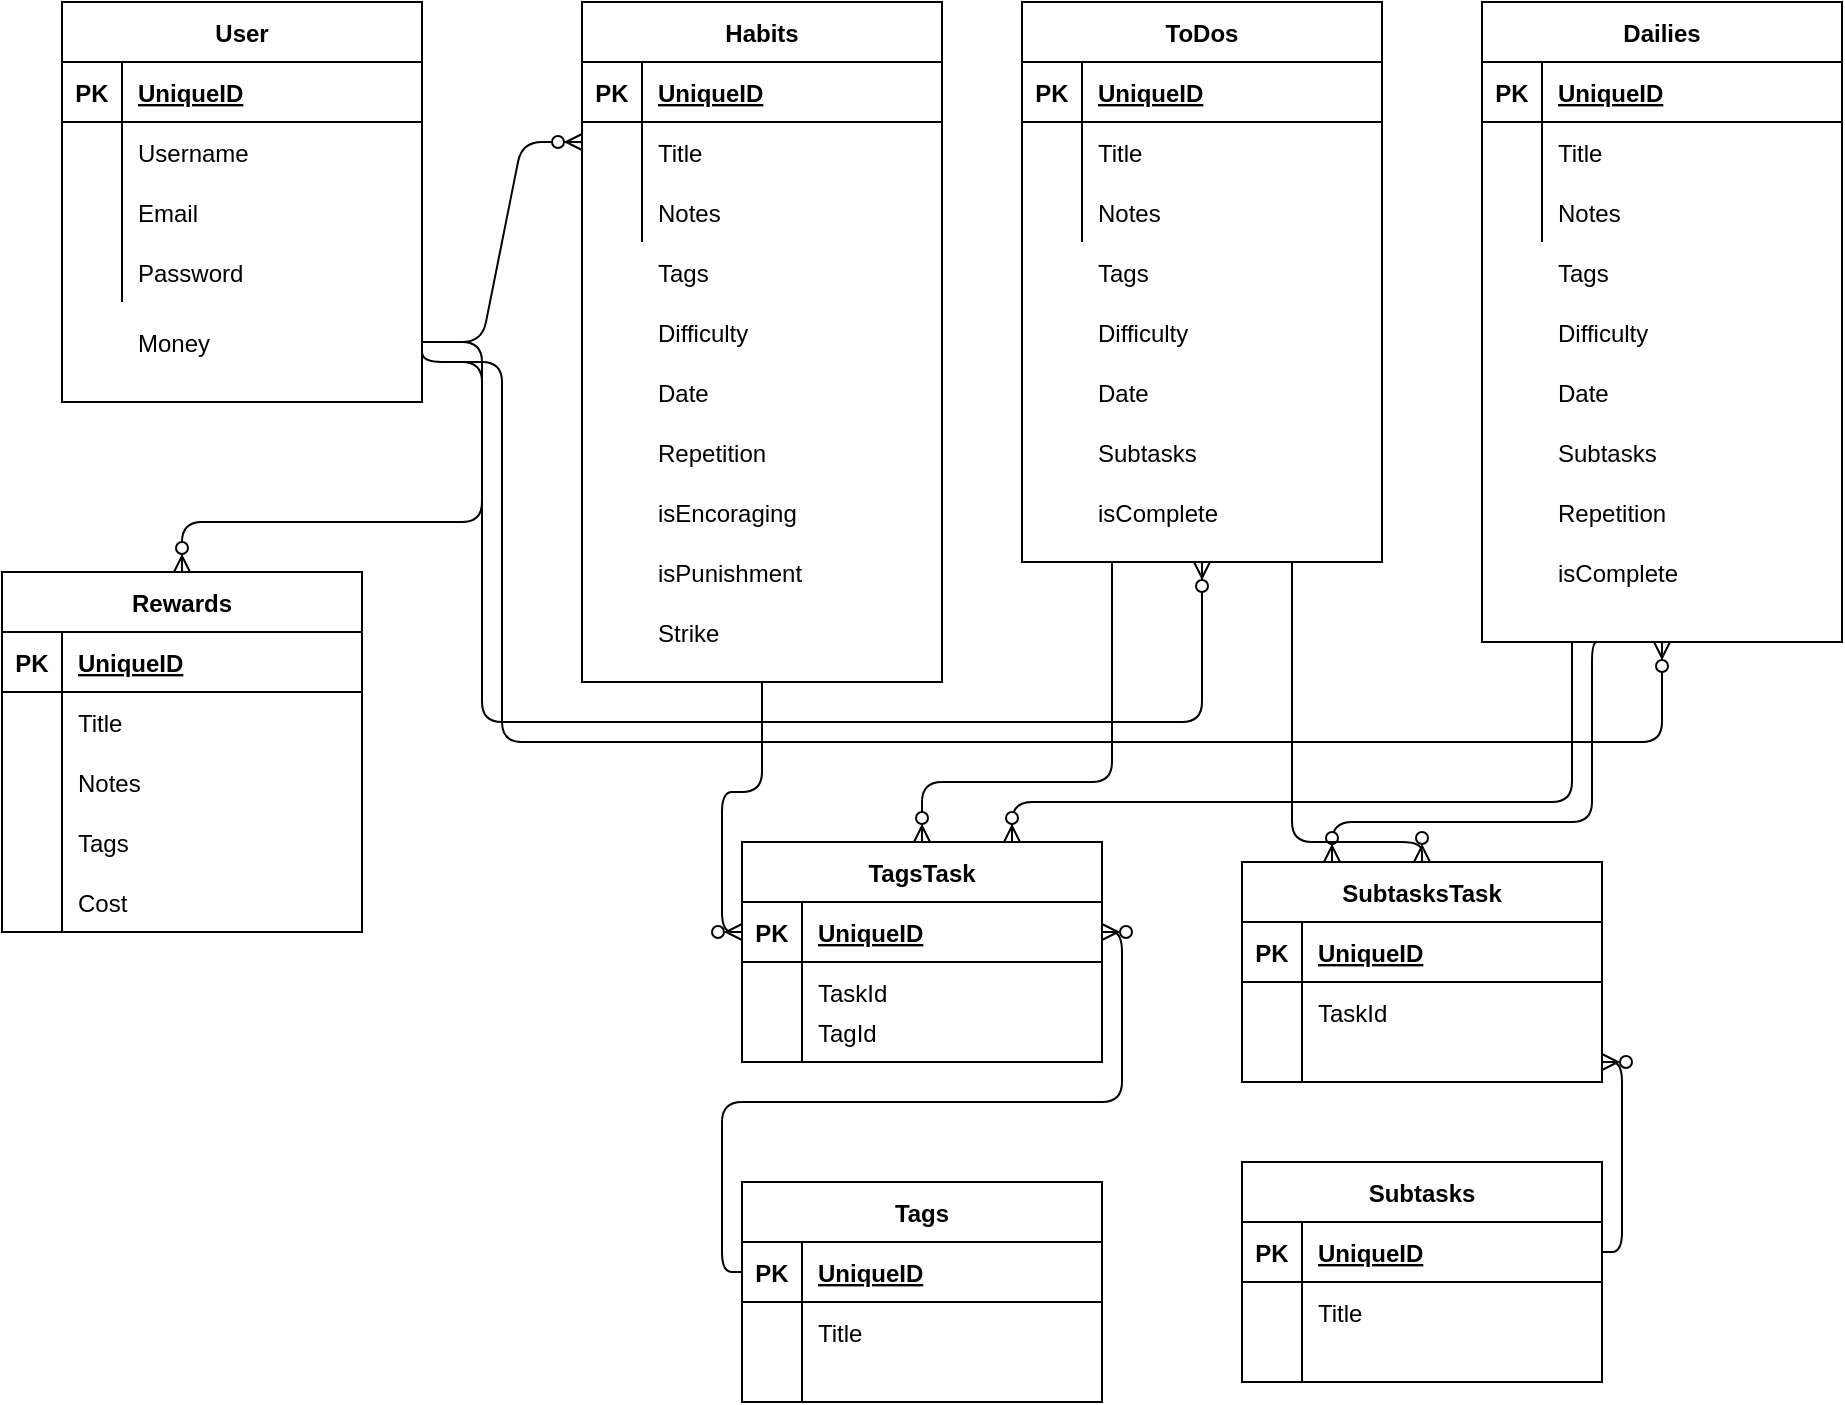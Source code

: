 <mxfile version="15.1.4" type="device"><diagram id="wTU0e4hiT7b5W0igE211" name="Page-1"><mxGraphModel dx="1483" dy="699" grid="1" gridSize="10" guides="1" tooltips="1" connect="1" arrows="1" fold="1" page="1" pageScale="1" pageWidth="827" pageHeight="1169" math="0" shadow="0"><root><mxCell id="0"/><mxCell id="1" parent="0"/><mxCell id="xA_ll0Mt6raXGw2elBal-6" value="User" style="shape=table;startSize=30;container=1;collapsible=1;childLayout=tableLayout;fixedRows=1;rowLines=0;fontStyle=1;align=center;resizeLast=1;" vertex="1" parent="1"><mxGeometry x="40" y="120" width="180" height="200" as="geometry"/></mxCell><mxCell id="xA_ll0Mt6raXGw2elBal-7" value="" style="shape=partialRectangle;collapsible=0;dropTarget=0;pointerEvents=0;fillColor=none;top=0;left=0;bottom=1;right=0;points=[[0,0.5],[1,0.5]];portConstraint=eastwest;" vertex="1" parent="xA_ll0Mt6raXGw2elBal-6"><mxGeometry y="30" width="180" height="30" as="geometry"/></mxCell><mxCell id="xA_ll0Mt6raXGw2elBal-8" value="PK" style="shape=partialRectangle;connectable=0;fillColor=none;top=0;left=0;bottom=0;right=0;fontStyle=1;overflow=hidden;" vertex="1" parent="xA_ll0Mt6raXGw2elBal-7"><mxGeometry width="30" height="30" as="geometry"/></mxCell><mxCell id="xA_ll0Mt6raXGw2elBal-9" value="UniqueID" style="shape=partialRectangle;connectable=0;fillColor=none;top=0;left=0;bottom=0;right=0;align=left;spacingLeft=6;fontStyle=5;overflow=hidden;" vertex="1" parent="xA_ll0Mt6raXGw2elBal-7"><mxGeometry x="30" width="150" height="30" as="geometry"/></mxCell><mxCell id="xA_ll0Mt6raXGw2elBal-10" value="" style="shape=partialRectangle;collapsible=0;dropTarget=0;pointerEvents=0;fillColor=none;top=0;left=0;bottom=0;right=0;points=[[0,0.5],[1,0.5]];portConstraint=eastwest;" vertex="1" parent="xA_ll0Mt6raXGw2elBal-6"><mxGeometry y="60" width="180" height="30" as="geometry"/></mxCell><mxCell id="xA_ll0Mt6raXGw2elBal-11" value="" style="shape=partialRectangle;connectable=0;fillColor=none;top=0;left=0;bottom=0;right=0;editable=1;overflow=hidden;" vertex="1" parent="xA_ll0Mt6raXGw2elBal-10"><mxGeometry width="30" height="30" as="geometry"/></mxCell><mxCell id="xA_ll0Mt6raXGw2elBal-12" value="Username" style="shape=partialRectangle;connectable=0;fillColor=none;top=0;left=0;bottom=0;right=0;align=left;spacingLeft=6;overflow=hidden;" vertex="1" parent="xA_ll0Mt6raXGw2elBal-10"><mxGeometry x="30" width="150" height="30" as="geometry"/></mxCell><mxCell id="xA_ll0Mt6raXGw2elBal-13" value="" style="shape=partialRectangle;collapsible=0;dropTarget=0;pointerEvents=0;fillColor=none;top=0;left=0;bottom=0;right=0;points=[[0,0.5],[1,0.5]];portConstraint=eastwest;" vertex="1" parent="xA_ll0Mt6raXGw2elBal-6"><mxGeometry y="90" width="180" height="30" as="geometry"/></mxCell><mxCell id="xA_ll0Mt6raXGw2elBal-14" value="" style="shape=partialRectangle;connectable=0;fillColor=none;top=0;left=0;bottom=0;right=0;editable=1;overflow=hidden;" vertex="1" parent="xA_ll0Mt6raXGw2elBal-13"><mxGeometry width="30" height="30" as="geometry"/></mxCell><mxCell id="xA_ll0Mt6raXGw2elBal-15" value="Email" style="shape=partialRectangle;connectable=0;fillColor=none;top=0;left=0;bottom=0;right=0;align=left;spacingLeft=6;overflow=hidden;" vertex="1" parent="xA_ll0Mt6raXGw2elBal-13"><mxGeometry x="30" width="150" height="30" as="geometry"/></mxCell><mxCell id="xA_ll0Mt6raXGw2elBal-16" value="" style="shape=partialRectangle;collapsible=0;dropTarget=0;pointerEvents=0;fillColor=none;top=0;left=0;bottom=0;right=0;points=[[0,0.5],[1,0.5]];portConstraint=eastwest;" vertex="1" parent="xA_ll0Mt6raXGw2elBal-6"><mxGeometry y="120" width="180" height="30" as="geometry"/></mxCell><mxCell id="xA_ll0Mt6raXGw2elBal-17" value="" style="shape=partialRectangle;connectable=0;fillColor=none;top=0;left=0;bottom=0;right=0;editable=1;overflow=hidden;" vertex="1" parent="xA_ll0Mt6raXGw2elBal-16"><mxGeometry width="30" height="30" as="geometry"/></mxCell><mxCell id="xA_ll0Mt6raXGw2elBal-18" value="Password" style="shape=partialRectangle;connectable=0;fillColor=none;top=0;left=0;bottom=0;right=0;align=left;spacingLeft=6;overflow=hidden;" vertex="1" parent="xA_ll0Mt6raXGw2elBal-16"><mxGeometry x="30" width="150" height="30" as="geometry"/></mxCell><mxCell id="xA_ll0Mt6raXGw2elBal-20" value="Rewards" style="shape=table;startSize=30;container=1;collapsible=1;childLayout=tableLayout;fixedRows=1;rowLines=0;fontStyle=1;align=center;resizeLast=1;" vertex="1" parent="1"><mxGeometry x="10" y="405" width="180" height="180" as="geometry"/></mxCell><mxCell id="xA_ll0Mt6raXGw2elBal-21" value="" style="shape=partialRectangle;collapsible=0;dropTarget=0;pointerEvents=0;fillColor=none;top=0;left=0;bottom=1;right=0;points=[[0,0.5],[1,0.5]];portConstraint=eastwest;" vertex="1" parent="xA_ll0Mt6raXGw2elBal-20"><mxGeometry y="30" width="180" height="30" as="geometry"/></mxCell><mxCell id="xA_ll0Mt6raXGw2elBal-22" value="PK" style="shape=partialRectangle;connectable=0;fillColor=none;top=0;left=0;bottom=0;right=0;fontStyle=1;overflow=hidden;" vertex="1" parent="xA_ll0Mt6raXGw2elBal-21"><mxGeometry width="30" height="30" as="geometry"/></mxCell><mxCell id="xA_ll0Mt6raXGw2elBal-23" value="UniqueID" style="shape=partialRectangle;connectable=0;fillColor=none;top=0;left=0;bottom=0;right=0;align=left;spacingLeft=6;fontStyle=5;overflow=hidden;" vertex="1" parent="xA_ll0Mt6raXGw2elBal-21"><mxGeometry x="30" width="150" height="30" as="geometry"/></mxCell><mxCell id="xA_ll0Mt6raXGw2elBal-24" value="" style="shape=partialRectangle;collapsible=0;dropTarget=0;pointerEvents=0;fillColor=none;top=0;left=0;bottom=0;right=0;points=[[0,0.5],[1,0.5]];portConstraint=eastwest;" vertex="1" parent="xA_ll0Mt6raXGw2elBal-20"><mxGeometry y="60" width="180" height="30" as="geometry"/></mxCell><mxCell id="xA_ll0Mt6raXGw2elBal-25" value="" style="shape=partialRectangle;connectable=0;fillColor=none;top=0;left=0;bottom=0;right=0;editable=1;overflow=hidden;" vertex="1" parent="xA_ll0Mt6raXGw2elBal-24"><mxGeometry width="30" height="30" as="geometry"/></mxCell><mxCell id="xA_ll0Mt6raXGw2elBal-26" value="Title" style="shape=partialRectangle;connectable=0;fillColor=none;top=0;left=0;bottom=0;right=0;align=left;spacingLeft=6;overflow=hidden;" vertex="1" parent="xA_ll0Mt6raXGw2elBal-24"><mxGeometry x="30" width="150" height="30" as="geometry"/></mxCell><mxCell id="xA_ll0Mt6raXGw2elBal-27" value="" style="shape=partialRectangle;collapsible=0;dropTarget=0;pointerEvents=0;fillColor=none;top=0;left=0;bottom=0;right=0;points=[[0,0.5],[1,0.5]];portConstraint=eastwest;" vertex="1" parent="xA_ll0Mt6raXGw2elBal-20"><mxGeometry y="90" width="180" height="30" as="geometry"/></mxCell><mxCell id="xA_ll0Mt6raXGw2elBal-28" value="" style="shape=partialRectangle;connectable=0;fillColor=none;top=0;left=0;bottom=0;right=0;editable=1;overflow=hidden;" vertex="1" parent="xA_ll0Mt6raXGw2elBal-27"><mxGeometry width="30" height="30" as="geometry"/></mxCell><mxCell id="xA_ll0Mt6raXGw2elBal-29" value="Notes" style="shape=partialRectangle;connectable=0;fillColor=none;top=0;left=0;bottom=0;right=0;align=left;spacingLeft=6;overflow=hidden;" vertex="1" parent="xA_ll0Mt6raXGw2elBal-27"><mxGeometry x="30" width="150" height="30" as="geometry"/></mxCell><mxCell id="xA_ll0Mt6raXGw2elBal-30" value="" style="shape=partialRectangle;collapsible=0;dropTarget=0;pointerEvents=0;fillColor=none;top=0;left=0;bottom=0;right=0;points=[[0,0.5],[1,0.5]];portConstraint=eastwest;" vertex="1" parent="xA_ll0Mt6raXGw2elBal-20"><mxGeometry y="120" width="180" height="30" as="geometry"/></mxCell><mxCell id="xA_ll0Mt6raXGw2elBal-31" value="" style="shape=partialRectangle;connectable=0;fillColor=none;top=0;left=0;bottom=0;right=0;editable=1;overflow=hidden;" vertex="1" parent="xA_ll0Mt6raXGw2elBal-30"><mxGeometry width="30" height="30" as="geometry"/></mxCell><mxCell id="xA_ll0Mt6raXGw2elBal-32" value="Tags" style="shape=partialRectangle;connectable=0;fillColor=none;top=0;left=0;bottom=0;right=0;align=left;spacingLeft=6;overflow=hidden;" vertex="1" parent="xA_ll0Mt6raXGw2elBal-30"><mxGeometry x="30" width="150" height="30" as="geometry"/></mxCell><mxCell id="xA_ll0Mt6raXGw2elBal-44" value="" style="shape=partialRectangle;collapsible=0;dropTarget=0;pointerEvents=0;fillColor=none;top=0;left=0;bottom=0;right=0;points=[[0,0.5],[1,0.5]];portConstraint=eastwest;" vertex="1" parent="xA_ll0Mt6raXGw2elBal-20"><mxGeometry y="150" width="180" height="30" as="geometry"/></mxCell><mxCell id="xA_ll0Mt6raXGw2elBal-45" value="" style="shape=partialRectangle;connectable=0;fillColor=none;top=0;left=0;bottom=0;right=0;editable=1;overflow=hidden;" vertex="1" parent="xA_ll0Mt6raXGw2elBal-44"><mxGeometry width="30" height="30" as="geometry"/></mxCell><mxCell id="xA_ll0Mt6raXGw2elBal-46" value="Cost" style="shape=partialRectangle;connectable=0;fillColor=none;top=0;left=0;bottom=0;right=0;align=left;spacingLeft=6;overflow=hidden;" vertex="1" parent="xA_ll0Mt6raXGw2elBal-44"><mxGeometry x="30" width="150" height="30" as="geometry"/></mxCell><mxCell id="xA_ll0Mt6raXGw2elBal-34" value="ToDos" style="shape=table;startSize=30;container=1;collapsible=1;childLayout=tableLayout;fixedRows=1;rowLines=0;fontStyle=1;align=center;resizeLast=1;" vertex="1" parent="1"><mxGeometry x="520" y="120" width="180" height="280" as="geometry"/></mxCell><mxCell id="xA_ll0Mt6raXGw2elBal-35" value="" style="shape=partialRectangle;collapsible=0;dropTarget=0;pointerEvents=0;fillColor=none;top=0;left=0;bottom=1;right=0;points=[[0,0.5],[1,0.5]];portConstraint=eastwest;" vertex="1" parent="xA_ll0Mt6raXGw2elBal-34"><mxGeometry y="30" width="180" height="30" as="geometry"/></mxCell><mxCell id="xA_ll0Mt6raXGw2elBal-36" value="PK" style="shape=partialRectangle;connectable=0;fillColor=none;top=0;left=0;bottom=0;right=0;fontStyle=1;overflow=hidden;" vertex="1" parent="xA_ll0Mt6raXGw2elBal-35"><mxGeometry width="30" height="30" as="geometry"/></mxCell><mxCell id="xA_ll0Mt6raXGw2elBal-37" value="UniqueID" style="shape=partialRectangle;connectable=0;fillColor=none;top=0;left=0;bottom=0;right=0;align=left;spacingLeft=6;fontStyle=5;overflow=hidden;" vertex="1" parent="xA_ll0Mt6raXGw2elBal-35"><mxGeometry x="30" width="150" height="30" as="geometry"/></mxCell><mxCell id="xA_ll0Mt6raXGw2elBal-38" value="" style="shape=partialRectangle;collapsible=0;dropTarget=0;pointerEvents=0;fillColor=none;top=0;left=0;bottom=0;right=0;points=[[0,0.5],[1,0.5]];portConstraint=eastwest;" vertex="1" parent="xA_ll0Mt6raXGw2elBal-34"><mxGeometry y="60" width="180" height="30" as="geometry"/></mxCell><mxCell id="xA_ll0Mt6raXGw2elBal-39" value="" style="shape=partialRectangle;connectable=0;fillColor=none;top=0;left=0;bottom=0;right=0;editable=1;overflow=hidden;" vertex="1" parent="xA_ll0Mt6raXGw2elBal-38"><mxGeometry width="30" height="30" as="geometry"/></mxCell><mxCell id="xA_ll0Mt6raXGw2elBal-40" value="Title" style="shape=partialRectangle;connectable=0;fillColor=none;top=0;left=0;bottom=0;right=0;align=left;spacingLeft=6;overflow=hidden;" vertex="1" parent="xA_ll0Mt6raXGw2elBal-38"><mxGeometry x="30" width="150" height="30" as="geometry"/></mxCell><mxCell id="xA_ll0Mt6raXGw2elBal-41" value="" style="shape=partialRectangle;collapsible=0;dropTarget=0;pointerEvents=0;fillColor=none;top=0;left=0;bottom=0;right=0;points=[[0,0.5],[1,0.5]];portConstraint=eastwest;" vertex="1" parent="xA_ll0Mt6raXGw2elBal-34"><mxGeometry y="90" width="180" height="30" as="geometry"/></mxCell><mxCell id="xA_ll0Mt6raXGw2elBal-42" value="" style="shape=partialRectangle;connectable=0;fillColor=none;top=0;left=0;bottom=0;right=0;editable=1;overflow=hidden;" vertex="1" parent="xA_ll0Mt6raXGw2elBal-41"><mxGeometry width="30" height="30" as="geometry"/></mxCell><mxCell id="xA_ll0Mt6raXGw2elBal-43" value="Notes" style="shape=partialRectangle;connectable=0;fillColor=none;top=0;left=0;bottom=0;right=0;align=left;spacingLeft=6;overflow=hidden;" vertex="1" parent="xA_ll0Mt6raXGw2elBal-41"><mxGeometry x="30" width="150" height="30" as="geometry"/></mxCell><mxCell id="xA_ll0Mt6raXGw2elBal-48" value="Tags" style="shape=partialRectangle;connectable=0;fillColor=none;top=0;left=0;bottom=0;right=0;align=left;spacingLeft=6;overflow=hidden;" vertex="1" parent="1"><mxGeometry x="550" y="240" width="150" height="30" as="geometry"/></mxCell><mxCell id="xA_ll0Mt6raXGw2elBal-49" value="Difficulty" style="shape=partialRectangle;connectable=0;fillColor=none;top=0;left=0;bottom=0;right=0;align=left;spacingLeft=6;overflow=hidden;" vertex="1" parent="1"><mxGeometry x="550" y="270" width="150" height="30" as="geometry"/></mxCell><mxCell id="xA_ll0Mt6raXGw2elBal-50" value="Date" style="shape=partialRectangle;connectable=0;fillColor=none;top=0;left=0;bottom=0;right=0;align=left;spacingLeft=6;overflow=hidden;" vertex="1" parent="1"><mxGeometry x="550" y="300" width="150" height="30" as="geometry"/></mxCell><mxCell id="xA_ll0Mt6raXGw2elBal-51" value="Subtasks" style="shape=partialRectangle;connectable=0;fillColor=none;top=0;left=0;bottom=0;right=0;align=left;spacingLeft=6;overflow=hidden;" vertex="1" parent="1"><mxGeometry x="550" y="330" width="150" height="30" as="geometry"/></mxCell><mxCell id="xA_ll0Mt6raXGw2elBal-52" value="Dailies" style="shape=table;startSize=30;container=1;collapsible=1;childLayout=tableLayout;fixedRows=1;rowLines=0;fontStyle=1;align=center;resizeLast=1;" vertex="1" parent="1"><mxGeometry x="750" y="120" width="180" height="320" as="geometry"/></mxCell><mxCell id="xA_ll0Mt6raXGw2elBal-53" value="" style="shape=partialRectangle;collapsible=0;dropTarget=0;pointerEvents=0;fillColor=none;top=0;left=0;bottom=1;right=0;points=[[0,0.5],[1,0.5]];portConstraint=eastwest;" vertex="1" parent="xA_ll0Mt6raXGw2elBal-52"><mxGeometry y="30" width="180" height="30" as="geometry"/></mxCell><mxCell id="xA_ll0Mt6raXGw2elBal-54" value="PK" style="shape=partialRectangle;connectable=0;fillColor=none;top=0;left=0;bottom=0;right=0;fontStyle=1;overflow=hidden;" vertex="1" parent="xA_ll0Mt6raXGw2elBal-53"><mxGeometry width="30" height="30" as="geometry"/></mxCell><mxCell id="xA_ll0Mt6raXGw2elBal-55" value="UniqueID" style="shape=partialRectangle;connectable=0;fillColor=none;top=0;left=0;bottom=0;right=0;align=left;spacingLeft=6;fontStyle=5;overflow=hidden;" vertex="1" parent="xA_ll0Mt6raXGw2elBal-53"><mxGeometry x="30" width="150" height="30" as="geometry"/></mxCell><mxCell id="xA_ll0Mt6raXGw2elBal-56" value="" style="shape=partialRectangle;collapsible=0;dropTarget=0;pointerEvents=0;fillColor=none;top=0;left=0;bottom=0;right=0;points=[[0,0.5],[1,0.5]];portConstraint=eastwest;" vertex="1" parent="xA_ll0Mt6raXGw2elBal-52"><mxGeometry y="60" width="180" height="30" as="geometry"/></mxCell><mxCell id="xA_ll0Mt6raXGw2elBal-57" value="" style="shape=partialRectangle;connectable=0;fillColor=none;top=0;left=0;bottom=0;right=0;editable=1;overflow=hidden;" vertex="1" parent="xA_ll0Mt6raXGw2elBal-56"><mxGeometry width="30" height="30" as="geometry"/></mxCell><mxCell id="xA_ll0Mt6raXGw2elBal-58" value="Title" style="shape=partialRectangle;connectable=0;fillColor=none;top=0;left=0;bottom=0;right=0;align=left;spacingLeft=6;overflow=hidden;" vertex="1" parent="xA_ll0Mt6raXGw2elBal-56"><mxGeometry x="30" width="150" height="30" as="geometry"/></mxCell><mxCell id="xA_ll0Mt6raXGw2elBal-59" value="" style="shape=partialRectangle;collapsible=0;dropTarget=0;pointerEvents=0;fillColor=none;top=0;left=0;bottom=0;right=0;points=[[0,0.5],[1,0.5]];portConstraint=eastwest;" vertex="1" parent="xA_ll0Mt6raXGw2elBal-52"><mxGeometry y="90" width="180" height="30" as="geometry"/></mxCell><mxCell id="xA_ll0Mt6raXGw2elBal-60" value="" style="shape=partialRectangle;connectable=0;fillColor=none;top=0;left=0;bottom=0;right=0;editable=1;overflow=hidden;" vertex="1" parent="xA_ll0Mt6raXGw2elBal-59"><mxGeometry width="30" height="30" as="geometry"/></mxCell><mxCell id="xA_ll0Mt6raXGw2elBal-61" value="Notes" style="shape=partialRectangle;connectable=0;fillColor=none;top=0;left=0;bottom=0;right=0;align=left;spacingLeft=6;overflow=hidden;" vertex="1" parent="xA_ll0Mt6raXGw2elBal-59"><mxGeometry x="30" width="150" height="30" as="geometry"/></mxCell><mxCell id="xA_ll0Mt6raXGw2elBal-62" value="Tags" style="shape=partialRectangle;connectable=0;fillColor=none;top=0;left=0;bottom=0;right=0;align=left;spacingLeft=6;overflow=hidden;" vertex="1" parent="1"><mxGeometry x="780" y="240" width="150" height="30" as="geometry"/></mxCell><mxCell id="xA_ll0Mt6raXGw2elBal-63" value="Difficulty" style="shape=partialRectangle;connectable=0;fillColor=none;top=0;left=0;bottom=0;right=0;align=left;spacingLeft=6;overflow=hidden;" vertex="1" parent="1"><mxGeometry x="780" y="270" width="150" height="30" as="geometry"/></mxCell><mxCell id="xA_ll0Mt6raXGw2elBal-64" value="Date" style="shape=partialRectangle;connectable=0;fillColor=none;top=0;left=0;bottom=0;right=0;align=left;spacingLeft=6;overflow=hidden;" vertex="1" parent="1"><mxGeometry x="780" y="300" width="150" height="30" as="geometry"/></mxCell><mxCell id="xA_ll0Mt6raXGw2elBal-65" value="Subtasks" style="shape=partialRectangle;connectable=0;fillColor=none;top=0;left=0;bottom=0;right=0;align=left;spacingLeft=6;overflow=hidden;" vertex="1" parent="1"><mxGeometry x="780" y="330" width="150" height="30" as="geometry"/></mxCell><mxCell id="xA_ll0Mt6raXGw2elBal-66" value="Repetition" style="shape=partialRectangle;connectable=0;fillColor=none;top=0;left=0;bottom=0;right=0;align=left;spacingLeft=6;overflow=hidden;" vertex="1" parent="1"><mxGeometry x="780" y="360" width="150" height="30" as="geometry"/></mxCell><mxCell id="xA_ll0Mt6raXGw2elBal-82" value="Habits" style="shape=table;startSize=30;container=1;collapsible=1;childLayout=tableLayout;fixedRows=1;rowLines=0;fontStyle=1;align=center;resizeLast=1;" vertex="1" parent="1"><mxGeometry x="300" y="120" width="180" height="340" as="geometry"/></mxCell><mxCell id="xA_ll0Mt6raXGw2elBal-83" value="" style="shape=partialRectangle;collapsible=0;dropTarget=0;pointerEvents=0;fillColor=none;top=0;left=0;bottom=1;right=0;points=[[0,0.5],[1,0.5]];portConstraint=eastwest;" vertex="1" parent="xA_ll0Mt6raXGw2elBal-82"><mxGeometry y="30" width="180" height="30" as="geometry"/></mxCell><mxCell id="xA_ll0Mt6raXGw2elBal-84" value="PK" style="shape=partialRectangle;connectable=0;fillColor=none;top=0;left=0;bottom=0;right=0;fontStyle=1;overflow=hidden;" vertex="1" parent="xA_ll0Mt6raXGw2elBal-83"><mxGeometry width="30" height="30" as="geometry"/></mxCell><mxCell id="xA_ll0Mt6raXGw2elBal-85" value="UniqueID" style="shape=partialRectangle;connectable=0;fillColor=none;top=0;left=0;bottom=0;right=0;align=left;spacingLeft=6;fontStyle=5;overflow=hidden;" vertex="1" parent="xA_ll0Mt6raXGw2elBal-83"><mxGeometry x="30" width="150" height="30" as="geometry"/></mxCell><mxCell id="xA_ll0Mt6raXGw2elBal-86" value="" style="shape=partialRectangle;collapsible=0;dropTarget=0;pointerEvents=0;fillColor=none;top=0;left=0;bottom=0;right=0;points=[[0,0.5],[1,0.5]];portConstraint=eastwest;" vertex="1" parent="xA_ll0Mt6raXGw2elBal-82"><mxGeometry y="60" width="180" height="30" as="geometry"/></mxCell><mxCell id="xA_ll0Mt6raXGw2elBal-87" value="" style="shape=partialRectangle;connectable=0;fillColor=none;top=0;left=0;bottom=0;right=0;editable=1;overflow=hidden;" vertex="1" parent="xA_ll0Mt6raXGw2elBal-86"><mxGeometry width="30" height="30" as="geometry"/></mxCell><mxCell id="xA_ll0Mt6raXGw2elBal-88" value="Title" style="shape=partialRectangle;connectable=0;fillColor=none;top=0;left=0;bottom=0;right=0;align=left;spacingLeft=6;overflow=hidden;" vertex="1" parent="xA_ll0Mt6raXGw2elBal-86"><mxGeometry x="30" width="150" height="30" as="geometry"/></mxCell><mxCell id="xA_ll0Mt6raXGw2elBal-89" value="" style="shape=partialRectangle;collapsible=0;dropTarget=0;pointerEvents=0;fillColor=none;top=0;left=0;bottom=0;right=0;points=[[0,0.5],[1,0.5]];portConstraint=eastwest;" vertex="1" parent="xA_ll0Mt6raXGw2elBal-82"><mxGeometry y="90" width="180" height="30" as="geometry"/></mxCell><mxCell id="xA_ll0Mt6raXGw2elBal-90" value="" style="shape=partialRectangle;connectable=0;fillColor=none;top=0;left=0;bottom=0;right=0;editable=1;overflow=hidden;" vertex="1" parent="xA_ll0Mt6raXGw2elBal-89"><mxGeometry width="30" height="30" as="geometry"/></mxCell><mxCell id="xA_ll0Mt6raXGw2elBal-91" value="Notes" style="shape=partialRectangle;connectable=0;fillColor=none;top=0;left=0;bottom=0;right=0;align=left;spacingLeft=6;overflow=hidden;" vertex="1" parent="xA_ll0Mt6raXGw2elBal-89"><mxGeometry x="30" width="150" height="30" as="geometry"/></mxCell><mxCell id="xA_ll0Mt6raXGw2elBal-92" value="Tags" style="shape=partialRectangle;connectable=0;fillColor=none;top=0;left=0;bottom=0;right=0;align=left;spacingLeft=6;overflow=hidden;" vertex="1" parent="1"><mxGeometry x="330" y="240" width="150" height="30" as="geometry"/></mxCell><mxCell id="xA_ll0Mt6raXGw2elBal-93" value="Difficulty" style="shape=partialRectangle;connectable=0;fillColor=none;top=0;left=0;bottom=0;right=0;align=left;spacingLeft=6;overflow=hidden;" vertex="1" parent="1"><mxGeometry x="330" y="270" width="150" height="30" as="geometry"/></mxCell><mxCell id="xA_ll0Mt6raXGw2elBal-94" value="Date" style="shape=partialRectangle;connectable=0;fillColor=none;top=0;left=0;bottom=0;right=0;align=left;spacingLeft=6;overflow=hidden;" vertex="1" parent="1"><mxGeometry x="330" y="300" width="150" height="30" as="geometry"/></mxCell><mxCell id="xA_ll0Mt6raXGw2elBal-95" value="Repetition" style="shape=partialRectangle;connectable=0;fillColor=none;top=0;left=0;bottom=0;right=0;align=left;spacingLeft=6;overflow=hidden;" vertex="1" parent="1"><mxGeometry x="330" y="330" width="150" height="30" as="geometry"/></mxCell><mxCell id="xA_ll0Mt6raXGw2elBal-96" value="isEncoraging" style="shape=partialRectangle;connectable=0;fillColor=none;top=0;left=0;bottom=0;right=0;align=left;spacingLeft=6;overflow=hidden;" vertex="1" parent="1"><mxGeometry x="330" y="360" width="150" height="30" as="geometry"/></mxCell><mxCell id="xA_ll0Mt6raXGw2elBal-97" value="isPunishment" style="shape=partialRectangle;connectable=0;fillColor=none;top=0;left=0;bottom=0;right=0;align=left;spacingLeft=6;overflow=hidden;" vertex="1" parent="1"><mxGeometry x="330" y="390" width="150" height="30" as="geometry"/></mxCell><mxCell id="xA_ll0Mt6raXGw2elBal-98" value="Strike" style="shape=partialRectangle;connectable=0;fillColor=none;top=0;left=0;bottom=0;right=0;align=left;spacingLeft=6;overflow=hidden;" vertex="1" parent="1"><mxGeometry x="330" y="420" width="150" height="30" as="geometry"/></mxCell><mxCell id="xA_ll0Mt6raXGw2elBal-100" value="" style="edgeStyle=entityRelationEdgeStyle;fontSize=12;html=1;endArrow=ERzeroToMany;endFill=1;" edge="1" parent="1"><mxGeometry width="100" height="100" relative="1" as="geometry"><mxPoint x="220" y="290" as="sourcePoint"/><mxPoint x="300" y="190" as="targetPoint"/></mxGeometry></mxCell><mxCell id="xA_ll0Mt6raXGw2elBal-101" value="" style="edgeStyle=orthogonalEdgeStyle;fontSize=12;html=1;endArrow=ERzeroToMany;endFill=1;" edge="1" parent="1"><mxGeometry width="100" height="100" relative="1" as="geometry"><mxPoint x="220" y="290" as="sourcePoint"/><mxPoint x="610" y="400" as="targetPoint"/><Array as="points"><mxPoint x="250" y="290"/><mxPoint x="250" y="480"/><mxPoint x="610" y="480"/></Array></mxGeometry></mxCell><mxCell id="xA_ll0Mt6raXGw2elBal-102" value="" style="edgeStyle=orthogonalEdgeStyle;fontSize=12;html=1;endArrow=ERzeroToMany;endFill=1;entryX=0.5;entryY=1;entryDx=0;entryDy=0;" edge="1" parent="1" target="xA_ll0Mt6raXGw2elBal-52"><mxGeometry width="100" height="100" relative="1" as="geometry"><mxPoint x="220" y="290" as="sourcePoint"/><mxPoint x="620" y="380" as="targetPoint"/><Array as="points"><mxPoint x="220" y="300"/><mxPoint x="260" y="300"/><mxPoint x="260" y="490"/><mxPoint x="840" y="490"/></Array></mxGeometry></mxCell><mxCell id="xA_ll0Mt6raXGw2elBal-103" value="" style="edgeStyle=orthogonalEdgeStyle;fontSize=12;html=1;endArrow=ERzeroToMany;endFill=1;entryX=0.5;entryY=0;entryDx=0;entryDy=0;" edge="1" parent="1" target="xA_ll0Mt6raXGw2elBal-20"><mxGeometry width="100" height="100" relative="1" as="geometry"><mxPoint x="230" y="300" as="sourcePoint"/><mxPoint x="850" y="410" as="targetPoint"/><Array as="points"><mxPoint x="250" y="300"/><mxPoint x="250" y="380"/><mxPoint x="100" y="380"/></Array></mxGeometry></mxCell><mxCell id="xA_ll0Mt6raXGw2elBal-104" value="Tags" style="shape=table;startSize=30;container=1;collapsible=1;childLayout=tableLayout;fixedRows=1;rowLines=0;fontStyle=1;align=center;resizeLast=1;" vertex="1" parent="1"><mxGeometry x="380" y="710" width="180" height="110" as="geometry"/></mxCell><mxCell id="xA_ll0Mt6raXGw2elBal-105" value="" style="shape=partialRectangle;collapsible=0;dropTarget=0;pointerEvents=0;fillColor=none;top=0;left=0;bottom=1;right=0;points=[[0,0.5],[1,0.5]];portConstraint=eastwest;" vertex="1" parent="xA_ll0Mt6raXGw2elBal-104"><mxGeometry y="30" width="180" height="30" as="geometry"/></mxCell><mxCell id="xA_ll0Mt6raXGw2elBal-106" value="PK" style="shape=partialRectangle;connectable=0;fillColor=none;top=0;left=0;bottom=0;right=0;fontStyle=1;overflow=hidden;" vertex="1" parent="xA_ll0Mt6raXGw2elBal-105"><mxGeometry width="30" height="30" as="geometry"/></mxCell><mxCell id="xA_ll0Mt6raXGw2elBal-107" value="UniqueID" style="shape=partialRectangle;connectable=0;fillColor=none;top=0;left=0;bottom=0;right=0;align=left;spacingLeft=6;fontStyle=5;overflow=hidden;" vertex="1" parent="xA_ll0Mt6raXGw2elBal-105"><mxGeometry x="30" width="150" height="30" as="geometry"/></mxCell><mxCell id="xA_ll0Mt6raXGw2elBal-108" value="" style="shape=partialRectangle;collapsible=0;dropTarget=0;pointerEvents=0;fillColor=none;top=0;left=0;bottom=0;right=0;points=[[0,0.5],[1,0.5]];portConstraint=eastwest;" vertex="1" parent="xA_ll0Mt6raXGw2elBal-104"><mxGeometry y="60" width="180" height="30" as="geometry"/></mxCell><mxCell id="xA_ll0Mt6raXGw2elBal-109" value="" style="shape=partialRectangle;connectable=0;fillColor=none;top=0;left=0;bottom=0;right=0;editable=1;overflow=hidden;" vertex="1" parent="xA_ll0Mt6raXGw2elBal-108"><mxGeometry width="30" height="30" as="geometry"/></mxCell><mxCell id="xA_ll0Mt6raXGw2elBal-110" value="Title" style="shape=partialRectangle;connectable=0;fillColor=none;top=0;left=0;bottom=0;right=0;align=left;spacingLeft=6;overflow=hidden;" vertex="1" parent="xA_ll0Mt6raXGw2elBal-108"><mxGeometry x="30" width="150" height="30" as="geometry"/></mxCell><mxCell id="xA_ll0Mt6raXGw2elBal-111" value="" style="shape=partialRectangle;collapsible=0;dropTarget=0;pointerEvents=0;fillColor=none;top=0;left=0;bottom=0;right=0;points=[[0,0.5],[1,0.5]];portConstraint=eastwest;" vertex="1" parent="xA_ll0Mt6raXGw2elBal-104"><mxGeometry y="90" width="180" height="20" as="geometry"/></mxCell><mxCell id="xA_ll0Mt6raXGw2elBal-112" value="" style="shape=partialRectangle;connectable=0;fillColor=none;top=0;left=0;bottom=0;right=0;editable=1;overflow=hidden;" vertex="1" parent="xA_ll0Mt6raXGw2elBal-111"><mxGeometry width="30" height="20" as="geometry"/></mxCell><mxCell id="xA_ll0Mt6raXGw2elBal-113" value="" style="shape=partialRectangle;connectable=0;fillColor=none;top=0;left=0;bottom=0;right=0;align=left;spacingLeft=6;overflow=hidden;" vertex="1" parent="xA_ll0Mt6raXGw2elBal-111"><mxGeometry x="30" width="150" height="20" as="geometry"/></mxCell><mxCell id="xA_ll0Mt6raXGw2elBal-114" value="TagsTask" style="shape=table;startSize=30;container=1;collapsible=1;childLayout=tableLayout;fixedRows=1;rowLines=0;fontStyle=1;align=center;resizeLast=1;" vertex="1" parent="1"><mxGeometry x="380" y="540" width="180" height="110" as="geometry"/></mxCell><mxCell id="xA_ll0Mt6raXGw2elBal-115" value="" style="shape=partialRectangle;collapsible=0;dropTarget=0;pointerEvents=0;fillColor=none;top=0;left=0;bottom=1;right=0;points=[[0,0.5],[1,0.5]];portConstraint=eastwest;" vertex="1" parent="xA_ll0Mt6raXGw2elBal-114"><mxGeometry y="30" width="180" height="30" as="geometry"/></mxCell><mxCell id="xA_ll0Mt6raXGw2elBal-116" value="PK" style="shape=partialRectangle;connectable=0;fillColor=none;top=0;left=0;bottom=0;right=0;fontStyle=1;overflow=hidden;" vertex="1" parent="xA_ll0Mt6raXGw2elBal-115"><mxGeometry width="30" height="30" as="geometry"/></mxCell><mxCell id="xA_ll0Mt6raXGw2elBal-117" value="UniqueID" style="shape=partialRectangle;connectable=0;fillColor=none;top=0;left=0;bottom=0;right=0;align=left;spacingLeft=6;fontStyle=5;overflow=hidden;" vertex="1" parent="xA_ll0Mt6raXGw2elBal-115"><mxGeometry x="30" width="150" height="30" as="geometry"/></mxCell><mxCell id="xA_ll0Mt6raXGw2elBal-118" value="" style="shape=partialRectangle;collapsible=0;dropTarget=0;pointerEvents=0;fillColor=none;top=0;left=0;bottom=0;right=0;points=[[0,0.5],[1,0.5]];portConstraint=eastwest;" vertex="1" parent="xA_ll0Mt6raXGw2elBal-114"><mxGeometry y="60" width="180" height="30" as="geometry"/></mxCell><mxCell id="xA_ll0Mt6raXGw2elBal-119" value="" style="shape=partialRectangle;connectable=0;fillColor=none;top=0;left=0;bottom=0;right=0;editable=1;overflow=hidden;" vertex="1" parent="xA_ll0Mt6raXGw2elBal-118"><mxGeometry width="30" height="30" as="geometry"/></mxCell><mxCell id="xA_ll0Mt6raXGw2elBal-120" value="TaskId" style="shape=partialRectangle;connectable=0;fillColor=none;top=0;left=0;bottom=0;right=0;align=left;spacingLeft=6;overflow=hidden;" vertex="1" parent="xA_ll0Mt6raXGw2elBal-118"><mxGeometry x="30" width="150" height="30" as="geometry"/></mxCell><mxCell id="xA_ll0Mt6raXGw2elBal-121" value="" style="shape=partialRectangle;collapsible=0;dropTarget=0;pointerEvents=0;fillColor=none;top=0;left=0;bottom=0;right=0;points=[[0,0.5],[1,0.5]];portConstraint=eastwest;" vertex="1" parent="xA_ll0Mt6raXGw2elBal-114"><mxGeometry y="90" width="180" height="20" as="geometry"/></mxCell><mxCell id="xA_ll0Mt6raXGw2elBal-122" value="" style="shape=partialRectangle;connectable=0;fillColor=none;top=0;left=0;bottom=0;right=0;editable=1;overflow=hidden;" vertex="1" parent="xA_ll0Mt6raXGw2elBal-121"><mxGeometry width="30" height="20" as="geometry"/></mxCell><mxCell id="xA_ll0Mt6raXGw2elBal-123" value="" style="shape=partialRectangle;connectable=0;fillColor=none;top=0;left=0;bottom=0;right=0;align=left;spacingLeft=6;overflow=hidden;" vertex="1" parent="xA_ll0Mt6raXGw2elBal-121"><mxGeometry x="30" width="150" height="20" as="geometry"/></mxCell><mxCell id="xA_ll0Mt6raXGw2elBal-124" value="" style="edgeStyle=orthogonalEdgeStyle;fontSize=12;html=1;endArrow=ERzeroToMany;endFill=1;exitX=0.5;exitY=1;exitDx=0;exitDy=0;entryX=0;entryY=0.5;entryDx=0;entryDy=0;" edge="1" parent="1" source="xA_ll0Mt6raXGw2elBal-82" target="xA_ll0Mt6raXGw2elBal-115"><mxGeometry width="100" height="100" relative="1" as="geometry"><mxPoint x="250" y="640" as="sourcePoint"/><mxPoint x="350" y="540" as="targetPoint"/></mxGeometry></mxCell><mxCell id="xA_ll0Mt6raXGw2elBal-125" value="" style="edgeStyle=orthogonalEdgeStyle;fontSize=12;html=1;endArrow=ERzeroToMany;endFill=1;exitX=0;exitY=0.5;exitDx=0;exitDy=0;entryX=1;entryY=0.5;entryDx=0;entryDy=0;" edge="1" parent="1" source="xA_ll0Mt6raXGw2elBal-105" target="xA_ll0Mt6raXGw2elBal-115"><mxGeometry width="100" height="100" relative="1" as="geometry"><mxPoint x="400" y="470" as="sourcePoint"/><mxPoint x="390" y="595" as="targetPoint"/></mxGeometry></mxCell><mxCell id="xA_ll0Mt6raXGw2elBal-126" value="" style="edgeStyle=orthogonalEdgeStyle;fontSize=12;html=1;endArrow=ERzeroToMany;endFill=1;exitX=0.25;exitY=1;exitDx=0;exitDy=0;" edge="1" parent="1" source="xA_ll0Mt6raXGw2elBal-34" target="xA_ll0Mt6raXGw2elBal-114"><mxGeometry width="100" height="100" relative="1" as="geometry"><mxPoint x="400" y="470" as="sourcePoint"/><mxPoint x="390" y="595" as="targetPoint"/><Array as="points"><mxPoint x="565" y="510"/><mxPoint x="470" y="510"/></Array></mxGeometry></mxCell><mxCell id="xA_ll0Mt6raXGw2elBal-127" value="" style="edgeStyle=orthogonalEdgeStyle;fontSize=12;html=1;endArrow=ERzeroToMany;endFill=1;exitX=0.25;exitY=1;exitDx=0;exitDy=0;entryX=0.75;entryY=0;entryDx=0;entryDy=0;" edge="1" parent="1" source="xA_ll0Mt6raXGw2elBal-52" target="xA_ll0Mt6raXGw2elBal-114"><mxGeometry width="100" height="100" relative="1" as="geometry"><mxPoint x="575" y="380" as="sourcePoint"/><mxPoint x="480" y="550" as="targetPoint"/><Array as="points"><mxPoint x="795" y="520"/><mxPoint x="515" y="520"/></Array></mxGeometry></mxCell><mxCell id="xA_ll0Mt6raXGw2elBal-128" value="TagId" style="shape=partialRectangle;connectable=0;fillColor=none;top=0;left=0;bottom=0;right=0;align=left;spacingLeft=6;overflow=hidden;" vertex="1" parent="1"><mxGeometry x="410" y="620" width="150" height="30" as="geometry"/></mxCell><mxCell id="xA_ll0Mt6raXGw2elBal-129" value="SubtasksTask" style="shape=table;startSize=30;container=1;collapsible=1;childLayout=tableLayout;fixedRows=1;rowLines=0;fontStyle=1;align=center;resizeLast=1;" vertex="1" parent="1"><mxGeometry x="630" y="550" width="180" height="110" as="geometry"/></mxCell><mxCell id="xA_ll0Mt6raXGw2elBal-130" value="" style="shape=partialRectangle;collapsible=0;dropTarget=0;pointerEvents=0;fillColor=none;top=0;left=0;bottom=1;right=0;points=[[0,0.5],[1,0.5]];portConstraint=eastwest;" vertex="1" parent="xA_ll0Mt6raXGw2elBal-129"><mxGeometry y="30" width="180" height="30" as="geometry"/></mxCell><mxCell id="xA_ll0Mt6raXGw2elBal-131" value="PK" style="shape=partialRectangle;connectable=0;fillColor=none;top=0;left=0;bottom=0;right=0;fontStyle=1;overflow=hidden;" vertex="1" parent="xA_ll0Mt6raXGw2elBal-130"><mxGeometry width="30" height="30" as="geometry"/></mxCell><mxCell id="xA_ll0Mt6raXGw2elBal-132" value="UniqueID" style="shape=partialRectangle;connectable=0;fillColor=none;top=0;left=0;bottom=0;right=0;align=left;spacingLeft=6;fontStyle=5;overflow=hidden;" vertex="1" parent="xA_ll0Mt6raXGw2elBal-130"><mxGeometry x="30" width="150" height="30" as="geometry"/></mxCell><mxCell id="xA_ll0Mt6raXGw2elBal-133" value="" style="shape=partialRectangle;collapsible=0;dropTarget=0;pointerEvents=0;fillColor=none;top=0;left=0;bottom=0;right=0;points=[[0,0.5],[1,0.5]];portConstraint=eastwest;" vertex="1" parent="xA_ll0Mt6raXGw2elBal-129"><mxGeometry y="60" width="180" height="30" as="geometry"/></mxCell><mxCell id="xA_ll0Mt6raXGw2elBal-134" value="" style="shape=partialRectangle;connectable=0;fillColor=none;top=0;left=0;bottom=0;right=0;editable=1;overflow=hidden;" vertex="1" parent="xA_ll0Mt6raXGw2elBal-133"><mxGeometry width="30" height="30" as="geometry"/></mxCell><mxCell id="xA_ll0Mt6raXGw2elBal-135" value="TaskId" style="shape=partialRectangle;connectable=0;fillColor=none;top=0;left=0;bottom=0;right=0;align=left;spacingLeft=6;overflow=hidden;" vertex="1" parent="xA_ll0Mt6raXGw2elBal-133"><mxGeometry x="30" width="150" height="30" as="geometry"/></mxCell><mxCell id="xA_ll0Mt6raXGw2elBal-136" value="" style="shape=partialRectangle;collapsible=0;dropTarget=0;pointerEvents=0;fillColor=none;top=0;left=0;bottom=0;right=0;points=[[0,0.5],[1,0.5]];portConstraint=eastwest;" vertex="1" parent="xA_ll0Mt6raXGw2elBal-129"><mxGeometry y="90" width="180" height="20" as="geometry"/></mxCell><mxCell id="xA_ll0Mt6raXGw2elBal-137" value="" style="shape=partialRectangle;connectable=0;fillColor=none;top=0;left=0;bottom=0;right=0;editable=1;overflow=hidden;" vertex="1" parent="xA_ll0Mt6raXGw2elBal-136"><mxGeometry width="30" height="20" as="geometry"/></mxCell><mxCell id="xA_ll0Mt6raXGw2elBal-138" value="" style="shape=partialRectangle;connectable=0;fillColor=none;top=0;left=0;bottom=0;right=0;align=left;spacingLeft=6;overflow=hidden;" vertex="1" parent="xA_ll0Mt6raXGw2elBal-136"><mxGeometry x="30" width="150" height="20" as="geometry"/></mxCell><mxCell id="xA_ll0Mt6raXGw2elBal-139" value="Subtasks" style="shape=table;startSize=30;container=1;collapsible=1;childLayout=tableLayout;fixedRows=1;rowLines=0;fontStyle=1;align=center;resizeLast=1;" vertex="1" parent="1"><mxGeometry x="630" y="700" width="180" height="110" as="geometry"/></mxCell><mxCell id="xA_ll0Mt6raXGw2elBal-140" value="" style="shape=partialRectangle;collapsible=0;dropTarget=0;pointerEvents=0;fillColor=none;top=0;left=0;bottom=1;right=0;points=[[0,0.5],[1,0.5]];portConstraint=eastwest;" vertex="1" parent="xA_ll0Mt6raXGw2elBal-139"><mxGeometry y="30" width="180" height="30" as="geometry"/></mxCell><mxCell id="xA_ll0Mt6raXGw2elBal-141" value="PK" style="shape=partialRectangle;connectable=0;fillColor=none;top=0;left=0;bottom=0;right=0;fontStyle=1;overflow=hidden;" vertex="1" parent="xA_ll0Mt6raXGw2elBal-140"><mxGeometry width="30" height="30" as="geometry"/></mxCell><mxCell id="xA_ll0Mt6raXGw2elBal-142" value="UniqueID" style="shape=partialRectangle;connectable=0;fillColor=none;top=0;left=0;bottom=0;right=0;align=left;spacingLeft=6;fontStyle=5;overflow=hidden;" vertex="1" parent="xA_ll0Mt6raXGw2elBal-140"><mxGeometry x="30" width="150" height="30" as="geometry"/></mxCell><mxCell id="xA_ll0Mt6raXGw2elBal-143" value="" style="shape=partialRectangle;collapsible=0;dropTarget=0;pointerEvents=0;fillColor=none;top=0;left=0;bottom=0;right=0;points=[[0,0.5],[1,0.5]];portConstraint=eastwest;" vertex="1" parent="xA_ll0Mt6raXGw2elBal-139"><mxGeometry y="60" width="180" height="30" as="geometry"/></mxCell><mxCell id="xA_ll0Mt6raXGw2elBal-144" value="" style="shape=partialRectangle;connectable=0;fillColor=none;top=0;left=0;bottom=0;right=0;editable=1;overflow=hidden;" vertex="1" parent="xA_ll0Mt6raXGw2elBal-143"><mxGeometry width="30" height="30" as="geometry"/></mxCell><mxCell id="xA_ll0Mt6raXGw2elBal-145" value="Title" style="shape=partialRectangle;connectable=0;fillColor=none;top=0;left=0;bottom=0;right=0;align=left;spacingLeft=6;overflow=hidden;" vertex="1" parent="xA_ll0Mt6raXGw2elBal-143"><mxGeometry x="30" width="150" height="30" as="geometry"/></mxCell><mxCell id="xA_ll0Mt6raXGw2elBal-146" value="" style="shape=partialRectangle;collapsible=0;dropTarget=0;pointerEvents=0;fillColor=none;top=0;left=0;bottom=0;right=0;points=[[0,0.5],[1,0.5]];portConstraint=eastwest;" vertex="1" parent="xA_ll0Mt6raXGw2elBal-139"><mxGeometry y="90" width="180" height="20" as="geometry"/></mxCell><mxCell id="xA_ll0Mt6raXGw2elBal-147" value="" style="shape=partialRectangle;connectable=0;fillColor=none;top=0;left=0;bottom=0;right=0;editable=1;overflow=hidden;" vertex="1" parent="xA_ll0Mt6raXGw2elBal-146"><mxGeometry width="30" height="20" as="geometry"/></mxCell><mxCell id="xA_ll0Mt6raXGw2elBal-148" value="" style="shape=partialRectangle;connectable=0;fillColor=none;top=0;left=0;bottom=0;right=0;align=left;spacingLeft=6;overflow=hidden;" vertex="1" parent="xA_ll0Mt6raXGw2elBal-146"><mxGeometry x="30" width="150" height="20" as="geometry"/></mxCell><mxCell id="xA_ll0Mt6raXGw2elBal-149" value="" style="edgeStyle=orthogonalEdgeStyle;fontSize=12;html=1;endArrow=ERzeroToMany;endFill=1;exitX=1;exitY=0.5;exitDx=0;exitDy=0;entryX=1;entryY=0.5;entryDx=0;entryDy=0;" edge="1" parent="1" source="xA_ll0Mt6raXGw2elBal-140" target="xA_ll0Mt6raXGw2elBal-136"><mxGeometry width="100" height="100" relative="1" as="geometry"><mxPoint x="390" y="765" as="sourcePoint"/><mxPoint x="570" y="595" as="targetPoint"/></mxGeometry></mxCell><mxCell id="xA_ll0Mt6raXGw2elBal-150" value="" style="edgeStyle=orthogonalEdgeStyle;fontSize=12;html=1;endArrow=ERzeroToMany;endFill=1;entryX=0.25;entryY=0;entryDx=0;entryDy=0;" edge="1" parent="1" target="xA_ll0Mt6raXGw2elBal-129"><mxGeometry width="100" height="100" relative="1" as="geometry"><mxPoint x="810" y="440" as="sourcePoint"/><mxPoint x="525" y="550" as="targetPoint"/><Array as="points"><mxPoint x="805" y="530"/><mxPoint x="675" y="530"/></Array></mxGeometry></mxCell><mxCell id="xA_ll0Mt6raXGw2elBal-151" value="" style="edgeStyle=orthogonalEdgeStyle;fontSize=12;html=1;endArrow=ERzeroToMany;endFill=1;entryX=0.5;entryY=0;entryDx=0;entryDy=0;exitX=0.75;exitY=1;exitDx=0;exitDy=0;" edge="1" parent="1" source="xA_ll0Mt6raXGw2elBal-34" target="xA_ll0Mt6raXGw2elBal-129"><mxGeometry width="100" height="100" relative="1" as="geometry"><mxPoint x="815" y="410" as="sourcePoint"/><mxPoint x="685" y="560" as="targetPoint"/><Array as="points"><mxPoint x="655" y="540"/><mxPoint x="720" y="540"/></Array></mxGeometry></mxCell><mxCell id="xA_ll0Mt6raXGw2elBal-166" value="Money" style="shape=partialRectangle;connectable=0;fillColor=none;top=0;left=0;bottom=0;right=0;align=left;spacingLeft=6;overflow=hidden;" vertex="1" parent="1"><mxGeometry x="70" y="275" width="150" height="30" as="geometry"/></mxCell><mxCell id="xA_ll0Mt6raXGw2elBal-167" value="isComplete" style="shape=partialRectangle;connectable=0;fillColor=none;top=0;left=0;bottom=0;right=0;align=left;spacingLeft=6;overflow=hidden;" vertex="1" parent="1"><mxGeometry x="550" y="360" width="150" height="30" as="geometry"/></mxCell><mxCell id="xA_ll0Mt6raXGw2elBal-168" value="isComplete" style="shape=partialRectangle;connectable=0;fillColor=none;top=0;left=0;bottom=0;right=0;align=left;spacingLeft=6;overflow=hidden;" vertex="1" parent="1"><mxGeometry x="780" y="390" width="150" height="30" as="geometry"/></mxCell></root></mxGraphModel></diagram></mxfile>